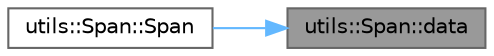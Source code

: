 digraph "utils::Span::data"
{
 // LATEX_PDF_SIZE
  bgcolor="transparent";
  edge [fontname=Helvetica,fontsize=10,labelfontname=Helvetica,labelfontsize=10];
  node [fontname=Helvetica,fontsize=10,shape=box,height=0.2,width=0.4];
  rankdir="RL";
  Node1 [id="Node000001",label="utils::Span::data",height=0.2,width=0.4,color="gray40", fillcolor="grey60", style="filled", fontcolor="black",tooltip="Returns a pointer to the first element."];
  Node1 -> Node2 [id="edge1_Node000001_Node000002",dir="back",color="steelblue1",style="solid",tooltip=" "];
  Node2 [id="Node000002",label="utils::Span::Span",height=0.2,width=0.4,color="grey40", fillcolor="white", style="filled",URL="$classutils_1_1_span.html#abc7e9c28011796bf1b26d479e86a7d4f",tooltip="Constructs a span from a raw pointer and size."];
}
